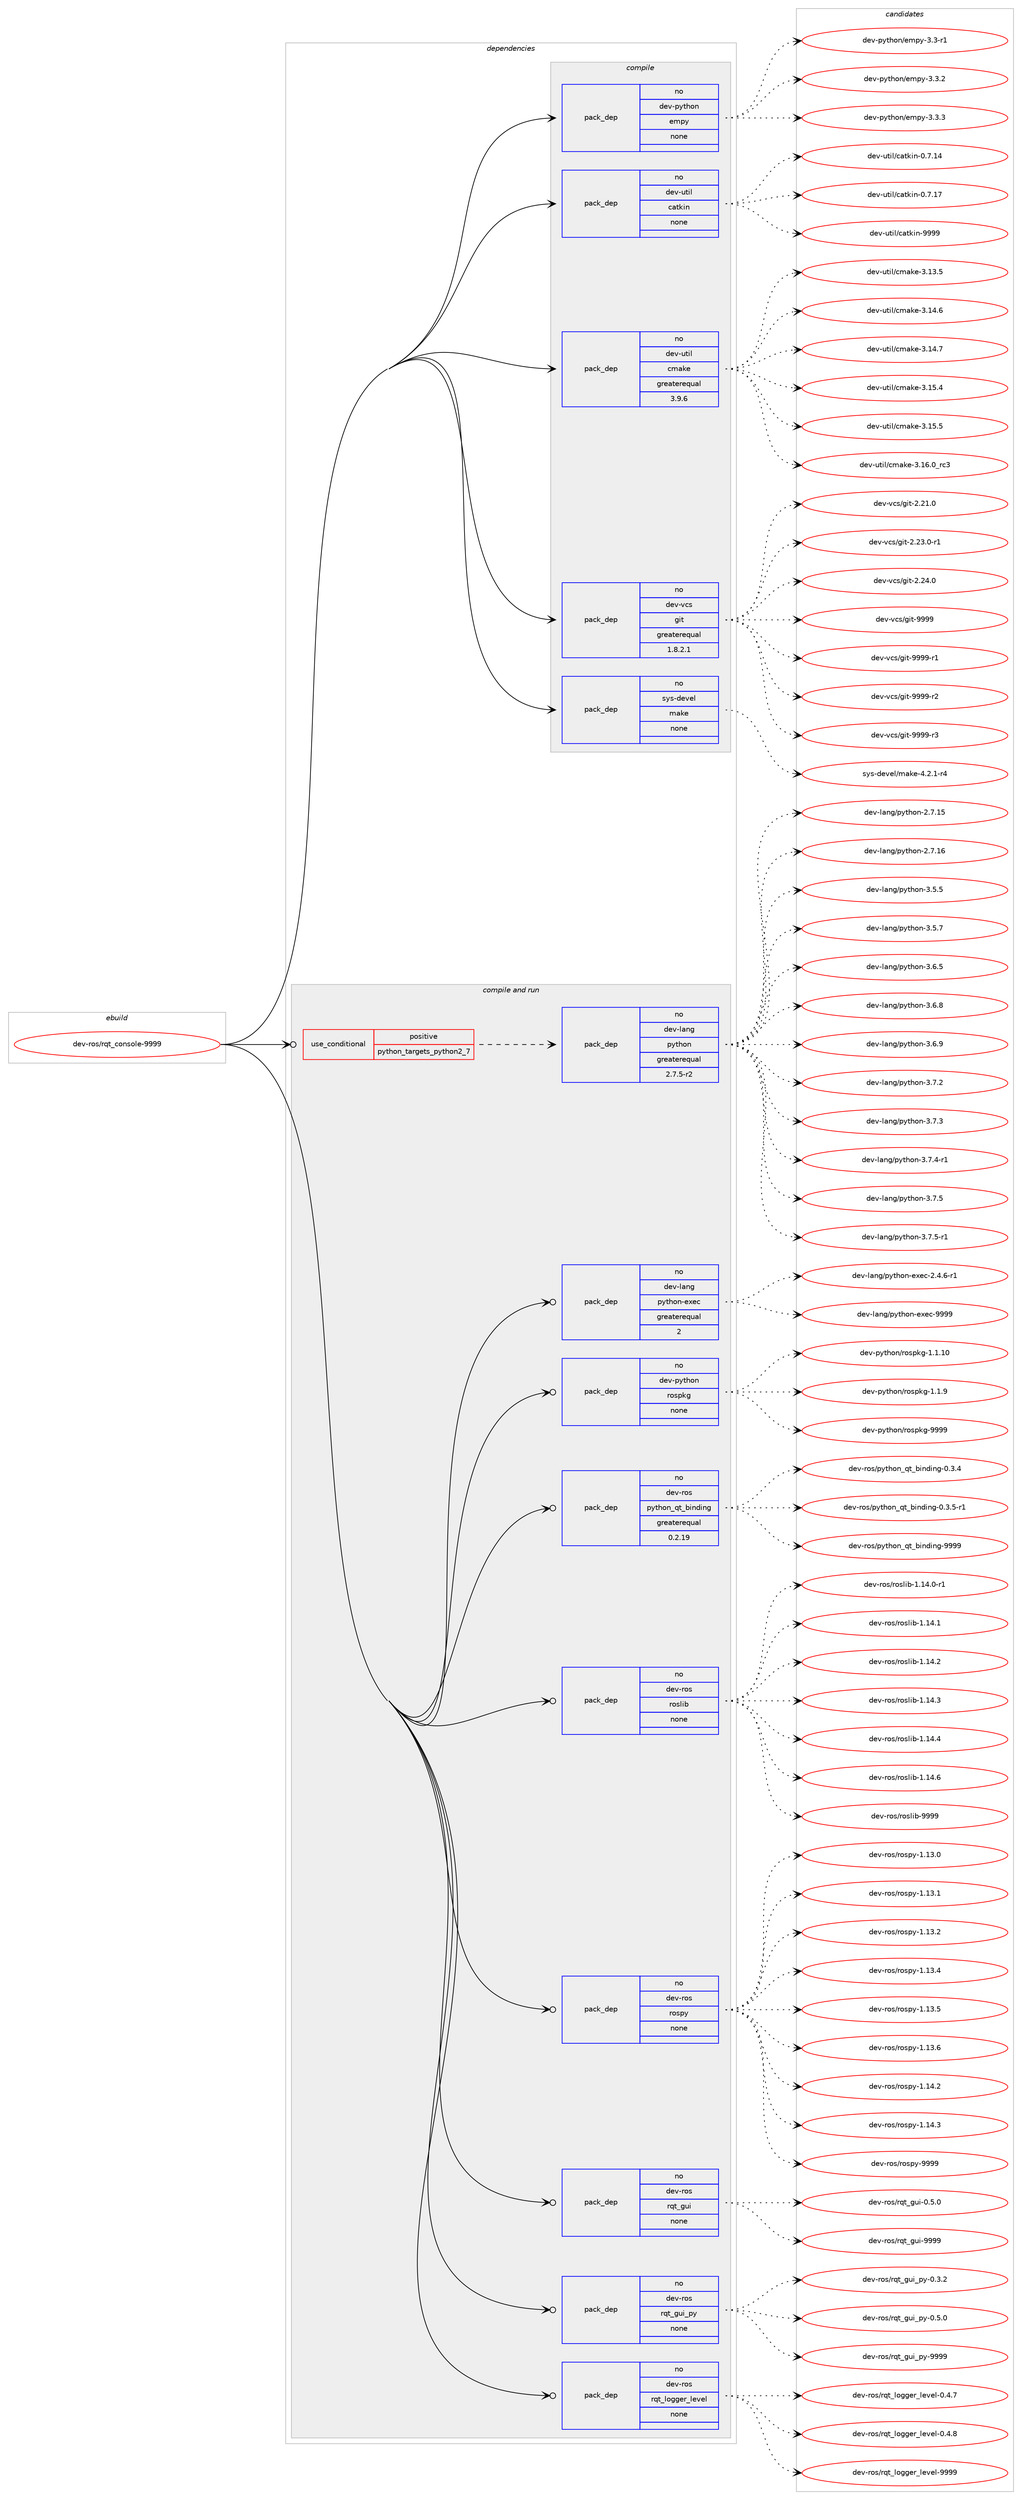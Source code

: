 digraph prolog {

# *************
# Graph options
# *************

newrank=true;
concentrate=true;
compound=true;
graph [rankdir=LR,fontname=Helvetica,fontsize=10,ranksep=1.5];#, ranksep=2.5, nodesep=0.2];
edge  [arrowhead=vee];
node  [fontname=Helvetica,fontsize=10];

# **********
# The ebuild
# **********

subgraph cluster_leftcol {
color=gray;
rank=same;
label=<<i>ebuild</i>>;
id [label="dev-ros/rqt_console-9999", color=red, width=4, href="../dev-ros/rqt_console-9999.svg"];
}

# ****************
# The dependencies
# ****************

subgraph cluster_midcol {
color=gray;
label=<<i>dependencies</i>>;
subgraph cluster_compile {
fillcolor="#eeeeee";
style=filled;
label=<<i>compile</i>>;
subgraph pack498094 {
dependency665251 [label=<<TABLE BORDER="0" CELLBORDER="1" CELLSPACING="0" CELLPADDING="4" WIDTH="220"><TR><TD ROWSPAN="6" CELLPADDING="30">pack_dep</TD></TR><TR><TD WIDTH="110">no</TD></TR><TR><TD>dev-python</TD></TR><TR><TD>empy</TD></TR><TR><TD>none</TD></TR><TR><TD></TD></TR></TABLE>>, shape=none, color=blue];
}
id:e -> dependency665251:w [weight=20,style="solid",arrowhead="vee"];
subgraph pack498095 {
dependency665252 [label=<<TABLE BORDER="0" CELLBORDER="1" CELLSPACING="0" CELLPADDING="4" WIDTH="220"><TR><TD ROWSPAN="6" CELLPADDING="30">pack_dep</TD></TR><TR><TD WIDTH="110">no</TD></TR><TR><TD>dev-util</TD></TR><TR><TD>catkin</TD></TR><TR><TD>none</TD></TR><TR><TD></TD></TR></TABLE>>, shape=none, color=blue];
}
id:e -> dependency665252:w [weight=20,style="solid",arrowhead="vee"];
subgraph pack498096 {
dependency665253 [label=<<TABLE BORDER="0" CELLBORDER="1" CELLSPACING="0" CELLPADDING="4" WIDTH="220"><TR><TD ROWSPAN="6" CELLPADDING="30">pack_dep</TD></TR><TR><TD WIDTH="110">no</TD></TR><TR><TD>dev-util</TD></TR><TR><TD>cmake</TD></TR><TR><TD>greaterequal</TD></TR><TR><TD>3.9.6</TD></TR></TABLE>>, shape=none, color=blue];
}
id:e -> dependency665253:w [weight=20,style="solid",arrowhead="vee"];
subgraph pack498097 {
dependency665254 [label=<<TABLE BORDER="0" CELLBORDER="1" CELLSPACING="0" CELLPADDING="4" WIDTH="220"><TR><TD ROWSPAN="6" CELLPADDING="30">pack_dep</TD></TR><TR><TD WIDTH="110">no</TD></TR><TR><TD>dev-vcs</TD></TR><TR><TD>git</TD></TR><TR><TD>greaterequal</TD></TR><TR><TD>1.8.2.1</TD></TR></TABLE>>, shape=none, color=blue];
}
id:e -> dependency665254:w [weight=20,style="solid",arrowhead="vee"];
subgraph pack498098 {
dependency665255 [label=<<TABLE BORDER="0" CELLBORDER="1" CELLSPACING="0" CELLPADDING="4" WIDTH="220"><TR><TD ROWSPAN="6" CELLPADDING="30">pack_dep</TD></TR><TR><TD WIDTH="110">no</TD></TR><TR><TD>sys-devel</TD></TR><TR><TD>make</TD></TR><TR><TD>none</TD></TR><TR><TD></TD></TR></TABLE>>, shape=none, color=blue];
}
id:e -> dependency665255:w [weight=20,style="solid",arrowhead="vee"];
}
subgraph cluster_compileandrun {
fillcolor="#eeeeee";
style=filled;
label=<<i>compile and run</i>>;
subgraph cond155251 {
dependency665256 [label=<<TABLE BORDER="0" CELLBORDER="1" CELLSPACING="0" CELLPADDING="4"><TR><TD ROWSPAN="3" CELLPADDING="10">use_conditional</TD></TR><TR><TD>positive</TD></TR><TR><TD>python_targets_python2_7</TD></TR></TABLE>>, shape=none, color=red];
subgraph pack498099 {
dependency665257 [label=<<TABLE BORDER="0" CELLBORDER="1" CELLSPACING="0" CELLPADDING="4" WIDTH="220"><TR><TD ROWSPAN="6" CELLPADDING="30">pack_dep</TD></TR><TR><TD WIDTH="110">no</TD></TR><TR><TD>dev-lang</TD></TR><TR><TD>python</TD></TR><TR><TD>greaterequal</TD></TR><TR><TD>2.7.5-r2</TD></TR></TABLE>>, shape=none, color=blue];
}
dependency665256:e -> dependency665257:w [weight=20,style="dashed",arrowhead="vee"];
}
id:e -> dependency665256:w [weight=20,style="solid",arrowhead="odotvee"];
subgraph pack498100 {
dependency665258 [label=<<TABLE BORDER="0" CELLBORDER="1" CELLSPACING="0" CELLPADDING="4" WIDTH="220"><TR><TD ROWSPAN="6" CELLPADDING="30">pack_dep</TD></TR><TR><TD WIDTH="110">no</TD></TR><TR><TD>dev-lang</TD></TR><TR><TD>python-exec</TD></TR><TR><TD>greaterequal</TD></TR><TR><TD>2</TD></TR></TABLE>>, shape=none, color=blue];
}
id:e -> dependency665258:w [weight=20,style="solid",arrowhead="odotvee"];
subgraph pack498101 {
dependency665259 [label=<<TABLE BORDER="0" CELLBORDER="1" CELLSPACING="0" CELLPADDING="4" WIDTH="220"><TR><TD ROWSPAN="6" CELLPADDING="30">pack_dep</TD></TR><TR><TD WIDTH="110">no</TD></TR><TR><TD>dev-python</TD></TR><TR><TD>rospkg</TD></TR><TR><TD>none</TD></TR><TR><TD></TD></TR></TABLE>>, shape=none, color=blue];
}
id:e -> dependency665259:w [weight=20,style="solid",arrowhead="odotvee"];
subgraph pack498102 {
dependency665260 [label=<<TABLE BORDER="0" CELLBORDER="1" CELLSPACING="0" CELLPADDING="4" WIDTH="220"><TR><TD ROWSPAN="6" CELLPADDING="30">pack_dep</TD></TR><TR><TD WIDTH="110">no</TD></TR><TR><TD>dev-ros</TD></TR><TR><TD>python_qt_binding</TD></TR><TR><TD>greaterequal</TD></TR><TR><TD>0.2.19</TD></TR></TABLE>>, shape=none, color=blue];
}
id:e -> dependency665260:w [weight=20,style="solid",arrowhead="odotvee"];
subgraph pack498103 {
dependency665261 [label=<<TABLE BORDER="0" CELLBORDER="1" CELLSPACING="0" CELLPADDING="4" WIDTH="220"><TR><TD ROWSPAN="6" CELLPADDING="30">pack_dep</TD></TR><TR><TD WIDTH="110">no</TD></TR><TR><TD>dev-ros</TD></TR><TR><TD>roslib</TD></TR><TR><TD>none</TD></TR><TR><TD></TD></TR></TABLE>>, shape=none, color=blue];
}
id:e -> dependency665261:w [weight=20,style="solid",arrowhead="odotvee"];
subgraph pack498104 {
dependency665262 [label=<<TABLE BORDER="0" CELLBORDER="1" CELLSPACING="0" CELLPADDING="4" WIDTH="220"><TR><TD ROWSPAN="6" CELLPADDING="30">pack_dep</TD></TR><TR><TD WIDTH="110">no</TD></TR><TR><TD>dev-ros</TD></TR><TR><TD>rospy</TD></TR><TR><TD>none</TD></TR><TR><TD></TD></TR></TABLE>>, shape=none, color=blue];
}
id:e -> dependency665262:w [weight=20,style="solid",arrowhead="odotvee"];
subgraph pack498105 {
dependency665263 [label=<<TABLE BORDER="0" CELLBORDER="1" CELLSPACING="0" CELLPADDING="4" WIDTH="220"><TR><TD ROWSPAN="6" CELLPADDING="30">pack_dep</TD></TR><TR><TD WIDTH="110">no</TD></TR><TR><TD>dev-ros</TD></TR><TR><TD>rqt_gui</TD></TR><TR><TD>none</TD></TR><TR><TD></TD></TR></TABLE>>, shape=none, color=blue];
}
id:e -> dependency665263:w [weight=20,style="solid",arrowhead="odotvee"];
subgraph pack498106 {
dependency665264 [label=<<TABLE BORDER="0" CELLBORDER="1" CELLSPACING="0" CELLPADDING="4" WIDTH="220"><TR><TD ROWSPAN="6" CELLPADDING="30">pack_dep</TD></TR><TR><TD WIDTH="110">no</TD></TR><TR><TD>dev-ros</TD></TR><TR><TD>rqt_gui_py</TD></TR><TR><TD>none</TD></TR><TR><TD></TD></TR></TABLE>>, shape=none, color=blue];
}
id:e -> dependency665264:w [weight=20,style="solid",arrowhead="odotvee"];
subgraph pack498107 {
dependency665265 [label=<<TABLE BORDER="0" CELLBORDER="1" CELLSPACING="0" CELLPADDING="4" WIDTH="220"><TR><TD ROWSPAN="6" CELLPADDING="30">pack_dep</TD></TR><TR><TD WIDTH="110">no</TD></TR><TR><TD>dev-ros</TD></TR><TR><TD>rqt_logger_level</TD></TR><TR><TD>none</TD></TR><TR><TD></TD></TR></TABLE>>, shape=none, color=blue];
}
id:e -> dependency665265:w [weight=20,style="solid",arrowhead="odotvee"];
}
subgraph cluster_run {
fillcolor="#eeeeee";
style=filled;
label=<<i>run</i>>;
}
}

# **************
# The candidates
# **************

subgraph cluster_choices {
rank=same;
color=gray;
label=<<i>candidates</i>>;

subgraph choice498094 {
color=black;
nodesep=1;
choice1001011184511212111610411111047101109112121455146514511449 [label="dev-python/empy-3.3-r1", color=red, width=4,href="../dev-python/empy-3.3-r1.svg"];
choice1001011184511212111610411111047101109112121455146514650 [label="dev-python/empy-3.3.2", color=red, width=4,href="../dev-python/empy-3.3.2.svg"];
choice1001011184511212111610411111047101109112121455146514651 [label="dev-python/empy-3.3.3", color=red, width=4,href="../dev-python/empy-3.3.3.svg"];
dependency665251:e -> choice1001011184511212111610411111047101109112121455146514511449:w [style=dotted,weight="100"];
dependency665251:e -> choice1001011184511212111610411111047101109112121455146514650:w [style=dotted,weight="100"];
dependency665251:e -> choice1001011184511212111610411111047101109112121455146514651:w [style=dotted,weight="100"];
}
subgraph choice498095 {
color=black;
nodesep=1;
choice1001011184511711610510847999711610710511045484655464952 [label="dev-util/catkin-0.7.14", color=red, width=4,href="../dev-util/catkin-0.7.14.svg"];
choice1001011184511711610510847999711610710511045484655464955 [label="dev-util/catkin-0.7.17", color=red, width=4,href="../dev-util/catkin-0.7.17.svg"];
choice100101118451171161051084799971161071051104557575757 [label="dev-util/catkin-9999", color=red, width=4,href="../dev-util/catkin-9999.svg"];
dependency665252:e -> choice1001011184511711610510847999711610710511045484655464952:w [style=dotted,weight="100"];
dependency665252:e -> choice1001011184511711610510847999711610710511045484655464955:w [style=dotted,weight="100"];
dependency665252:e -> choice100101118451171161051084799971161071051104557575757:w [style=dotted,weight="100"];
}
subgraph choice498096 {
color=black;
nodesep=1;
choice1001011184511711610510847991099710710145514649514653 [label="dev-util/cmake-3.13.5", color=red, width=4,href="../dev-util/cmake-3.13.5.svg"];
choice1001011184511711610510847991099710710145514649524654 [label="dev-util/cmake-3.14.6", color=red, width=4,href="../dev-util/cmake-3.14.6.svg"];
choice1001011184511711610510847991099710710145514649524655 [label="dev-util/cmake-3.14.7", color=red, width=4,href="../dev-util/cmake-3.14.7.svg"];
choice1001011184511711610510847991099710710145514649534652 [label="dev-util/cmake-3.15.4", color=red, width=4,href="../dev-util/cmake-3.15.4.svg"];
choice1001011184511711610510847991099710710145514649534653 [label="dev-util/cmake-3.15.5", color=red, width=4,href="../dev-util/cmake-3.15.5.svg"];
choice1001011184511711610510847991099710710145514649544648951149951 [label="dev-util/cmake-3.16.0_rc3", color=red, width=4,href="../dev-util/cmake-3.16.0_rc3.svg"];
dependency665253:e -> choice1001011184511711610510847991099710710145514649514653:w [style=dotted,weight="100"];
dependency665253:e -> choice1001011184511711610510847991099710710145514649524654:w [style=dotted,weight="100"];
dependency665253:e -> choice1001011184511711610510847991099710710145514649524655:w [style=dotted,weight="100"];
dependency665253:e -> choice1001011184511711610510847991099710710145514649534652:w [style=dotted,weight="100"];
dependency665253:e -> choice1001011184511711610510847991099710710145514649534653:w [style=dotted,weight="100"];
dependency665253:e -> choice1001011184511711610510847991099710710145514649544648951149951:w [style=dotted,weight="100"];
}
subgraph choice498097 {
color=black;
nodesep=1;
choice10010111845118991154710310511645504650494648 [label="dev-vcs/git-2.21.0", color=red, width=4,href="../dev-vcs/git-2.21.0.svg"];
choice100101118451189911547103105116455046505146484511449 [label="dev-vcs/git-2.23.0-r1", color=red, width=4,href="../dev-vcs/git-2.23.0-r1.svg"];
choice10010111845118991154710310511645504650524648 [label="dev-vcs/git-2.24.0", color=red, width=4,href="../dev-vcs/git-2.24.0.svg"];
choice1001011184511899115471031051164557575757 [label="dev-vcs/git-9999", color=red, width=4,href="../dev-vcs/git-9999.svg"];
choice10010111845118991154710310511645575757574511449 [label="dev-vcs/git-9999-r1", color=red, width=4,href="../dev-vcs/git-9999-r1.svg"];
choice10010111845118991154710310511645575757574511450 [label="dev-vcs/git-9999-r2", color=red, width=4,href="../dev-vcs/git-9999-r2.svg"];
choice10010111845118991154710310511645575757574511451 [label="dev-vcs/git-9999-r3", color=red, width=4,href="../dev-vcs/git-9999-r3.svg"];
dependency665254:e -> choice10010111845118991154710310511645504650494648:w [style=dotted,weight="100"];
dependency665254:e -> choice100101118451189911547103105116455046505146484511449:w [style=dotted,weight="100"];
dependency665254:e -> choice10010111845118991154710310511645504650524648:w [style=dotted,weight="100"];
dependency665254:e -> choice1001011184511899115471031051164557575757:w [style=dotted,weight="100"];
dependency665254:e -> choice10010111845118991154710310511645575757574511449:w [style=dotted,weight="100"];
dependency665254:e -> choice10010111845118991154710310511645575757574511450:w [style=dotted,weight="100"];
dependency665254:e -> choice10010111845118991154710310511645575757574511451:w [style=dotted,weight="100"];
}
subgraph choice498098 {
color=black;
nodesep=1;
choice1151211154510010111810110847109971071014552465046494511452 [label="sys-devel/make-4.2.1-r4", color=red, width=4,href="../sys-devel/make-4.2.1-r4.svg"];
dependency665255:e -> choice1151211154510010111810110847109971071014552465046494511452:w [style=dotted,weight="100"];
}
subgraph choice498099 {
color=black;
nodesep=1;
choice10010111845108971101034711212111610411111045504655464953 [label="dev-lang/python-2.7.15", color=red, width=4,href="../dev-lang/python-2.7.15.svg"];
choice10010111845108971101034711212111610411111045504655464954 [label="dev-lang/python-2.7.16", color=red, width=4,href="../dev-lang/python-2.7.16.svg"];
choice100101118451089711010347112121116104111110455146534653 [label="dev-lang/python-3.5.5", color=red, width=4,href="../dev-lang/python-3.5.5.svg"];
choice100101118451089711010347112121116104111110455146534655 [label="dev-lang/python-3.5.7", color=red, width=4,href="../dev-lang/python-3.5.7.svg"];
choice100101118451089711010347112121116104111110455146544653 [label="dev-lang/python-3.6.5", color=red, width=4,href="../dev-lang/python-3.6.5.svg"];
choice100101118451089711010347112121116104111110455146544656 [label="dev-lang/python-3.6.8", color=red, width=4,href="../dev-lang/python-3.6.8.svg"];
choice100101118451089711010347112121116104111110455146544657 [label="dev-lang/python-3.6.9", color=red, width=4,href="../dev-lang/python-3.6.9.svg"];
choice100101118451089711010347112121116104111110455146554650 [label="dev-lang/python-3.7.2", color=red, width=4,href="../dev-lang/python-3.7.2.svg"];
choice100101118451089711010347112121116104111110455146554651 [label="dev-lang/python-3.7.3", color=red, width=4,href="../dev-lang/python-3.7.3.svg"];
choice1001011184510897110103471121211161041111104551465546524511449 [label="dev-lang/python-3.7.4-r1", color=red, width=4,href="../dev-lang/python-3.7.4-r1.svg"];
choice100101118451089711010347112121116104111110455146554653 [label="dev-lang/python-3.7.5", color=red, width=4,href="../dev-lang/python-3.7.5.svg"];
choice1001011184510897110103471121211161041111104551465546534511449 [label="dev-lang/python-3.7.5-r1", color=red, width=4,href="../dev-lang/python-3.7.5-r1.svg"];
dependency665257:e -> choice10010111845108971101034711212111610411111045504655464953:w [style=dotted,weight="100"];
dependency665257:e -> choice10010111845108971101034711212111610411111045504655464954:w [style=dotted,weight="100"];
dependency665257:e -> choice100101118451089711010347112121116104111110455146534653:w [style=dotted,weight="100"];
dependency665257:e -> choice100101118451089711010347112121116104111110455146534655:w [style=dotted,weight="100"];
dependency665257:e -> choice100101118451089711010347112121116104111110455146544653:w [style=dotted,weight="100"];
dependency665257:e -> choice100101118451089711010347112121116104111110455146544656:w [style=dotted,weight="100"];
dependency665257:e -> choice100101118451089711010347112121116104111110455146544657:w [style=dotted,weight="100"];
dependency665257:e -> choice100101118451089711010347112121116104111110455146554650:w [style=dotted,weight="100"];
dependency665257:e -> choice100101118451089711010347112121116104111110455146554651:w [style=dotted,weight="100"];
dependency665257:e -> choice1001011184510897110103471121211161041111104551465546524511449:w [style=dotted,weight="100"];
dependency665257:e -> choice100101118451089711010347112121116104111110455146554653:w [style=dotted,weight="100"];
dependency665257:e -> choice1001011184510897110103471121211161041111104551465546534511449:w [style=dotted,weight="100"];
}
subgraph choice498100 {
color=black;
nodesep=1;
choice10010111845108971101034711212111610411111045101120101994550465246544511449 [label="dev-lang/python-exec-2.4.6-r1", color=red, width=4,href="../dev-lang/python-exec-2.4.6-r1.svg"];
choice10010111845108971101034711212111610411111045101120101994557575757 [label="dev-lang/python-exec-9999", color=red, width=4,href="../dev-lang/python-exec-9999.svg"];
dependency665258:e -> choice10010111845108971101034711212111610411111045101120101994550465246544511449:w [style=dotted,weight="100"];
dependency665258:e -> choice10010111845108971101034711212111610411111045101120101994557575757:w [style=dotted,weight="100"];
}
subgraph choice498101 {
color=black;
nodesep=1;
choice100101118451121211161041111104711411111511210710345494649464948 [label="dev-python/rospkg-1.1.10", color=red, width=4,href="../dev-python/rospkg-1.1.10.svg"];
choice1001011184511212111610411111047114111115112107103454946494657 [label="dev-python/rospkg-1.1.9", color=red, width=4,href="../dev-python/rospkg-1.1.9.svg"];
choice10010111845112121116104111110471141111151121071034557575757 [label="dev-python/rospkg-9999", color=red, width=4,href="../dev-python/rospkg-9999.svg"];
dependency665259:e -> choice100101118451121211161041111104711411111511210710345494649464948:w [style=dotted,weight="100"];
dependency665259:e -> choice1001011184511212111610411111047114111115112107103454946494657:w [style=dotted,weight="100"];
dependency665259:e -> choice10010111845112121116104111110471141111151121071034557575757:w [style=dotted,weight="100"];
}
subgraph choice498102 {
color=black;
nodesep=1;
choice1001011184511411111547112121116104111110951131169598105110100105110103454846514652 [label="dev-ros/python_qt_binding-0.3.4", color=red, width=4,href="../dev-ros/python_qt_binding-0.3.4.svg"];
choice10010111845114111115471121211161041111109511311695981051101001051101034548465146534511449 [label="dev-ros/python_qt_binding-0.3.5-r1", color=red, width=4,href="../dev-ros/python_qt_binding-0.3.5-r1.svg"];
choice10010111845114111115471121211161041111109511311695981051101001051101034557575757 [label="dev-ros/python_qt_binding-9999", color=red, width=4,href="../dev-ros/python_qt_binding-9999.svg"];
dependency665260:e -> choice1001011184511411111547112121116104111110951131169598105110100105110103454846514652:w [style=dotted,weight="100"];
dependency665260:e -> choice10010111845114111115471121211161041111109511311695981051101001051101034548465146534511449:w [style=dotted,weight="100"];
dependency665260:e -> choice10010111845114111115471121211161041111109511311695981051101001051101034557575757:w [style=dotted,weight="100"];
}
subgraph choice498103 {
color=black;
nodesep=1;
choice100101118451141111154711411111510810598454946495246484511449 [label="dev-ros/roslib-1.14.0-r1", color=red, width=4,href="../dev-ros/roslib-1.14.0-r1.svg"];
choice10010111845114111115471141111151081059845494649524649 [label="dev-ros/roslib-1.14.1", color=red, width=4,href="../dev-ros/roslib-1.14.1.svg"];
choice10010111845114111115471141111151081059845494649524650 [label="dev-ros/roslib-1.14.2", color=red, width=4,href="../dev-ros/roslib-1.14.2.svg"];
choice10010111845114111115471141111151081059845494649524651 [label="dev-ros/roslib-1.14.3", color=red, width=4,href="../dev-ros/roslib-1.14.3.svg"];
choice10010111845114111115471141111151081059845494649524652 [label="dev-ros/roslib-1.14.4", color=red, width=4,href="../dev-ros/roslib-1.14.4.svg"];
choice10010111845114111115471141111151081059845494649524654 [label="dev-ros/roslib-1.14.6", color=red, width=4,href="../dev-ros/roslib-1.14.6.svg"];
choice1001011184511411111547114111115108105984557575757 [label="dev-ros/roslib-9999", color=red, width=4,href="../dev-ros/roslib-9999.svg"];
dependency665261:e -> choice100101118451141111154711411111510810598454946495246484511449:w [style=dotted,weight="100"];
dependency665261:e -> choice10010111845114111115471141111151081059845494649524649:w [style=dotted,weight="100"];
dependency665261:e -> choice10010111845114111115471141111151081059845494649524650:w [style=dotted,weight="100"];
dependency665261:e -> choice10010111845114111115471141111151081059845494649524651:w [style=dotted,weight="100"];
dependency665261:e -> choice10010111845114111115471141111151081059845494649524652:w [style=dotted,weight="100"];
dependency665261:e -> choice10010111845114111115471141111151081059845494649524654:w [style=dotted,weight="100"];
dependency665261:e -> choice1001011184511411111547114111115108105984557575757:w [style=dotted,weight="100"];
}
subgraph choice498104 {
color=black;
nodesep=1;
choice100101118451141111154711411111511212145494649514648 [label="dev-ros/rospy-1.13.0", color=red, width=4,href="../dev-ros/rospy-1.13.0.svg"];
choice100101118451141111154711411111511212145494649514649 [label="dev-ros/rospy-1.13.1", color=red, width=4,href="../dev-ros/rospy-1.13.1.svg"];
choice100101118451141111154711411111511212145494649514650 [label="dev-ros/rospy-1.13.2", color=red, width=4,href="../dev-ros/rospy-1.13.2.svg"];
choice100101118451141111154711411111511212145494649514652 [label="dev-ros/rospy-1.13.4", color=red, width=4,href="../dev-ros/rospy-1.13.4.svg"];
choice100101118451141111154711411111511212145494649514653 [label="dev-ros/rospy-1.13.5", color=red, width=4,href="../dev-ros/rospy-1.13.5.svg"];
choice100101118451141111154711411111511212145494649514654 [label="dev-ros/rospy-1.13.6", color=red, width=4,href="../dev-ros/rospy-1.13.6.svg"];
choice100101118451141111154711411111511212145494649524650 [label="dev-ros/rospy-1.14.2", color=red, width=4,href="../dev-ros/rospy-1.14.2.svg"];
choice100101118451141111154711411111511212145494649524651 [label="dev-ros/rospy-1.14.3", color=red, width=4,href="../dev-ros/rospy-1.14.3.svg"];
choice10010111845114111115471141111151121214557575757 [label="dev-ros/rospy-9999", color=red, width=4,href="../dev-ros/rospy-9999.svg"];
dependency665262:e -> choice100101118451141111154711411111511212145494649514648:w [style=dotted,weight="100"];
dependency665262:e -> choice100101118451141111154711411111511212145494649514649:w [style=dotted,weight="100"];
dependency665262:e -> choice100101118451141111154711411111511212145494649514650:w [style=dotted,weight="100"];
dependency665262:e -> choice100101118451141111154711411111511212145494649514652:w [style=dotted,weight="100"];
dependency665262:e -> choice100101118451141111154711411111511212145494649514653:w [style=dotted,weight="100"];
dependency665262:e -> choice100101118451141111154711411111511212145494649514654:w [style=dotted,weight="100"];
dependency665262:e -> choice100101118451141111154711411111511212145494649524650:w [style=dotted,weight="100"];
dependency665262:e -> choice100101118451141111154711411111511212145494649524651:w [style=dotted,weight="100"];
dependency665262:e -> choice10010111845114111115471141111151121214557575757:w [style=dotted,weight="100"];
}
subgraph choice498105 {
color=black;
nodesep=1;
choice100101118451141111154711411311695103117105454846534648 [label="dev-ros/rqt_gui-0.5.0", color=red, width=4,href="../dev-ros/rqt_gui-0.5.0.svg"];
choice1001011184511411111547114113116951031171054557575757 [label="dev-ros/rqt_gui-9999", color=red, width=4,href="../dev-ros/rqt_gui-9999.svg"];
dependency665263:e -> choice100101118451141111154711411311695103117105454846534648:w [style=dotted,weight="100"];
dependency665263:e -> choice1001011184511411111547114113116951031171054557575757:w [style=dotted,weight="100"];
}
subgraph choice498106 {
color=black;
nodesep=1;
choice10010111845114111115471141131169510311710595112121454846514650 [label="dev-ros/rqt_gui_py-0.3.2", color=red, width=4,href="../dev-ros/rqt_gui_py-0.3.2.svg"];
choice10010111845114111115471141131169510311710595112121454846534648 [label="dev-ros/rqt_gui_py-0.5.0", color=red, width=4,href="../dev-ros/rqt_gui_py-0.5.0.svg"];
choice100101118451141111154711411311695103117105951121214557575757 [label="dev-ros/rqt_gui_py-9999", color=red, width=4,href="../dev-ros/rqt_gui_py-9999.svg"];
dependency665264:e -> choice10010111845114111115471141131169510311710595112121454846514650:w [style=dotted,weight="100"];
dependency665264:e -> choice10010111845114111115471141131169510311710595112121454846534648:w [style=dotted,weight="100"];
dependency665264:e -> choice100101118451141111154711411311695103117105951121214557575757:w [style=dotted,weight="100"];
}
subgraph choice498107 {
color=black;
nodesep=1;
choice10010111845114111115471141131169510811110310310111495108101118101108454846524655 [label="dev-ros/rqt_logger_level-0.4.7", color=red, width=4,href="../dev-ros/rqt_logger_level-0.4.7.svg"];
choice10010111845114111115471141131169510811110310310111495108101118101108454846524656 [label="dev-ros/rqt_logger_level-0.4.8", color=red, width=4,href="../dev-ros/rqt_logger_level-0.4.8.svg"];
choice100101118451141111154711411311695108111103103101114951081011181011084557575757 [label="dev-ros/rqt_logger_level-9999", color=red, width=4,href="../dev-ros/rqt_logger_level-9999.svg"];
dependency665265:e -> choice10010111845114111115471141131169510811110310310111495108101118101108454846524655:w [style=dotted,weight="100"];
dependency665265:e -> choice10010111845114111115471141131169510811110310310111495108101118101108454846524656:w [style=dotted,weight="100"];
dependency665265:e -> choice100101118451141111154711411311695108111103103101114951081011181011084557575757:w [style=dotted,weight="100"];
}
}

}
